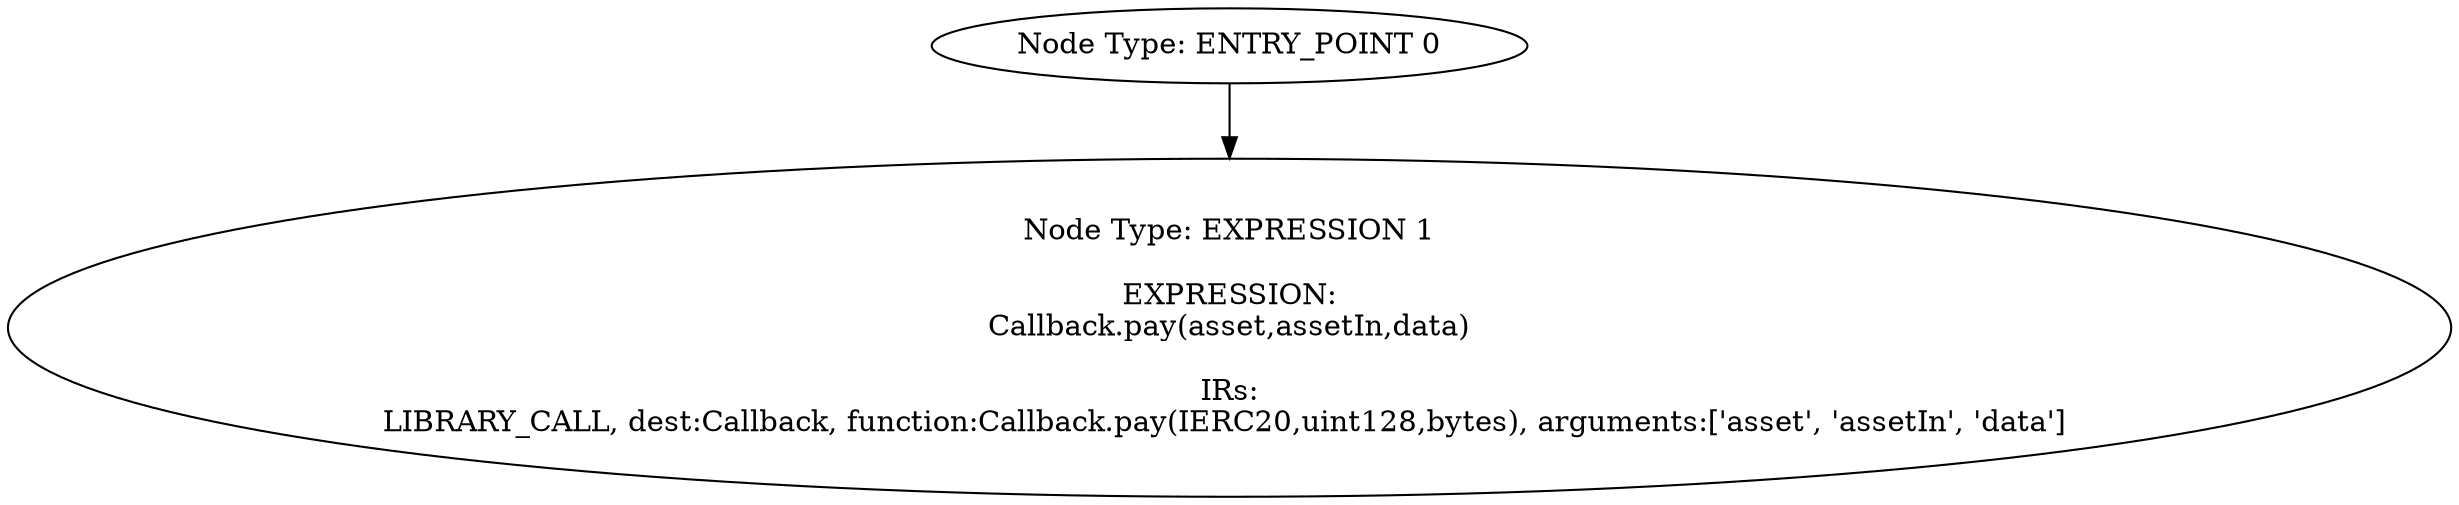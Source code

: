 digraph{
0[label="Node Type: ENTRY_POINT 0
"];
0->1;
1[label="Node Type: EXPRESSION 1

EXPRESSION:
Callback.pay(asset,assetIn,data)

IRs:
LIBRARY_CALL, dest:Callback, function:Callback.pay(IERC20,uint128,bytes), arguments:['asset', 'assetIn', 'data'] "];
}
